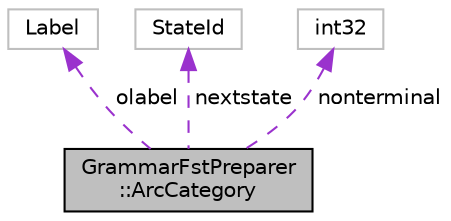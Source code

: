 digraph "GrammarFstPreparer::ArcCategory"
{
  edge [fontname="Helvetica",fontsize="10",labelfontname="Helvetica",labelfontsize="10"];
  node [fontname="Helvetica",fontsize="10",shape=record];
  Node1 [label="GrammarFstPreparer\l::ArcCategory",height=0.2,width=0.4,color="black", fillcolor="grey75", style="filled", fontcolor="black"];
  Node2 -> Node1 [dir="back",color="darkorchid3",fontsize="10",style="dashed",label=" olabel" ,fontname="Helvetica"];
  Node2 [label="Label",height=0.2,width=0.4,color="grey75", fillcolor="white", style="filled"];
  Node3 -> Node1 [dir="back",color="darkorchid3",fontsize="10",style="dashed",label=" nextstate" ,fontname="Helvetica"];
  Node3 [label="StateId",height=0.2,width=0.4,color="grey75", fillcolor="white", style="filled"];
  Node4 -> Node1 [dir="back",color="darkorchid3",fontsize="10",style="dashed",label=" nonterminal" ,fontname="Helvetica"];
  Node4 [label="int32",height=0.2,width=0.4,color="grey75", fillcolor="white", style="filled"];
}
